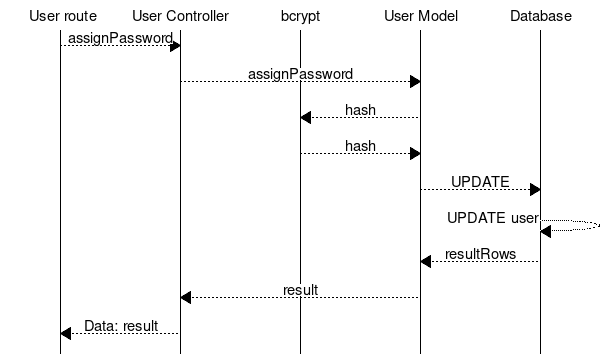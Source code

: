 msc{
  userRoute [label=" User route"],
  userController [label="User Controller"],
  bcrypt [ label = "bcrypt"],
  userModel [label="User Model"],
  database [label="Database"];

  userRoute >> userController [label = "assignPassword"];
  userController >> userModel [label = "assignPassword"];
  userModel >> bcrypt [label = "hash"];
  bcrypt >> userModel [ label = "hash"];
  userModel >> database [label = "UPDATE"];
  database >> database [label = "UPDATE user"];
  database >> userModel [label = "resultRows"];
  userModel >> userController [label = "result"];
  userController >> userRoute [label = "Data: result"];

}